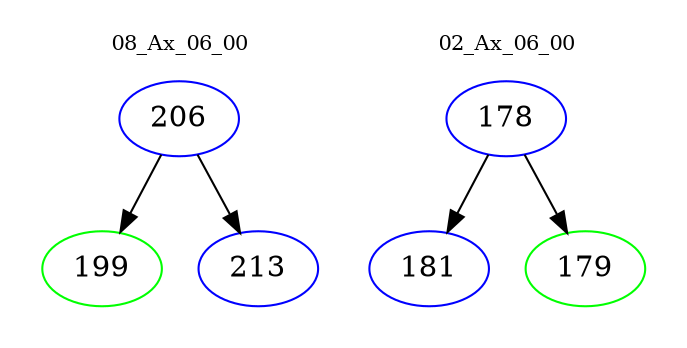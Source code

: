digraph{
subgraph cluster_0 {
color = white
label = "08_Ax_06_00";
fontsize=10;
T0_206 [label="206", color="blue"]
T0_206 -> T0_199 [color="black"]
T0_199 [label="199", color="green"]
T0_206 -> T0_213 [color="black"]
T0_213 [label="213", color="blue"]
}
subgraph cluster_1 {
color = white
label = "02_Ax_06_00";
fontsize=10;
T1_178 [label="178", color="blue"]
T1_178 -> T1_181 [color="black"]
T1_181 [label="181", color="blue"]
T1_178 -> T1_179 [color="black"]
T1_179 [label="179", color="green"]
}
}
